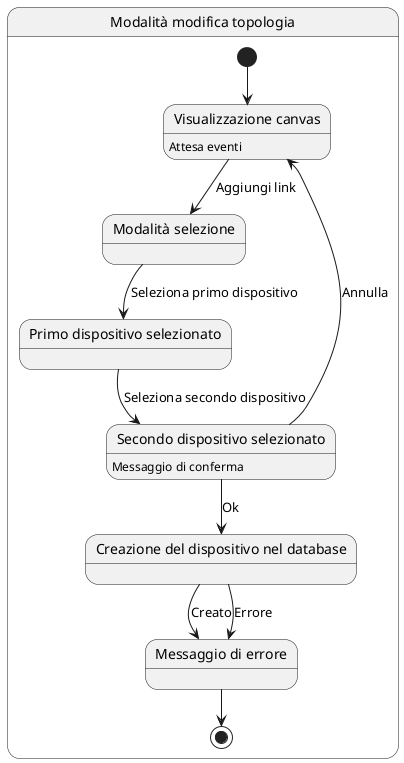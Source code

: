 @startuml
skinparam shadowing false
skinparam monochrome true
state "Modalità modifica topologia" as sm {
state "Visualizzazione canvas" as s1 : Attesa eventi
state "Modalità selezione" as s2
state "Primo dispositivo selezionato" as s3
state "Secondo dispositivo selezionato" as s4: Messaggio di conferma
state "Creazione del dispositivo nel database" as  s5
state "Messaggio di errore" as s6
[*] --> s1
s1 --> s2 : Aggiungi link
s2 --> s3 : Seleziona primo dispositivo
s3 --> s4 : Seleziona secondo dispositivo
s4 --> s5 : Ok
s4 --> s1 : Annulla
s5 --> s6 : Creato
s5 --> s6 : Errore
s6 --> [*]
}
@enduml
